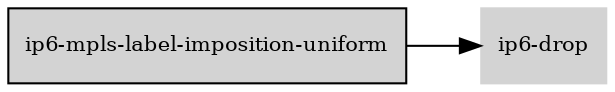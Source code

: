 digraph "ip6_mpls_label_imposition_uniform_subgraph" {
  rankdir=LR;
  node [shape=box, style=filled, fontsize=10, color=lightgray, fontcolor=black, fillcolor=lightgray];
  "ip6-mpls-label-imposition-uniform" [color=black, fontcolor=black, fillcolor=lightgray];
  edge [fontsize=8];
  "ip6-mpls-label-imposition-uniform" -> "ip6-drop";
}
